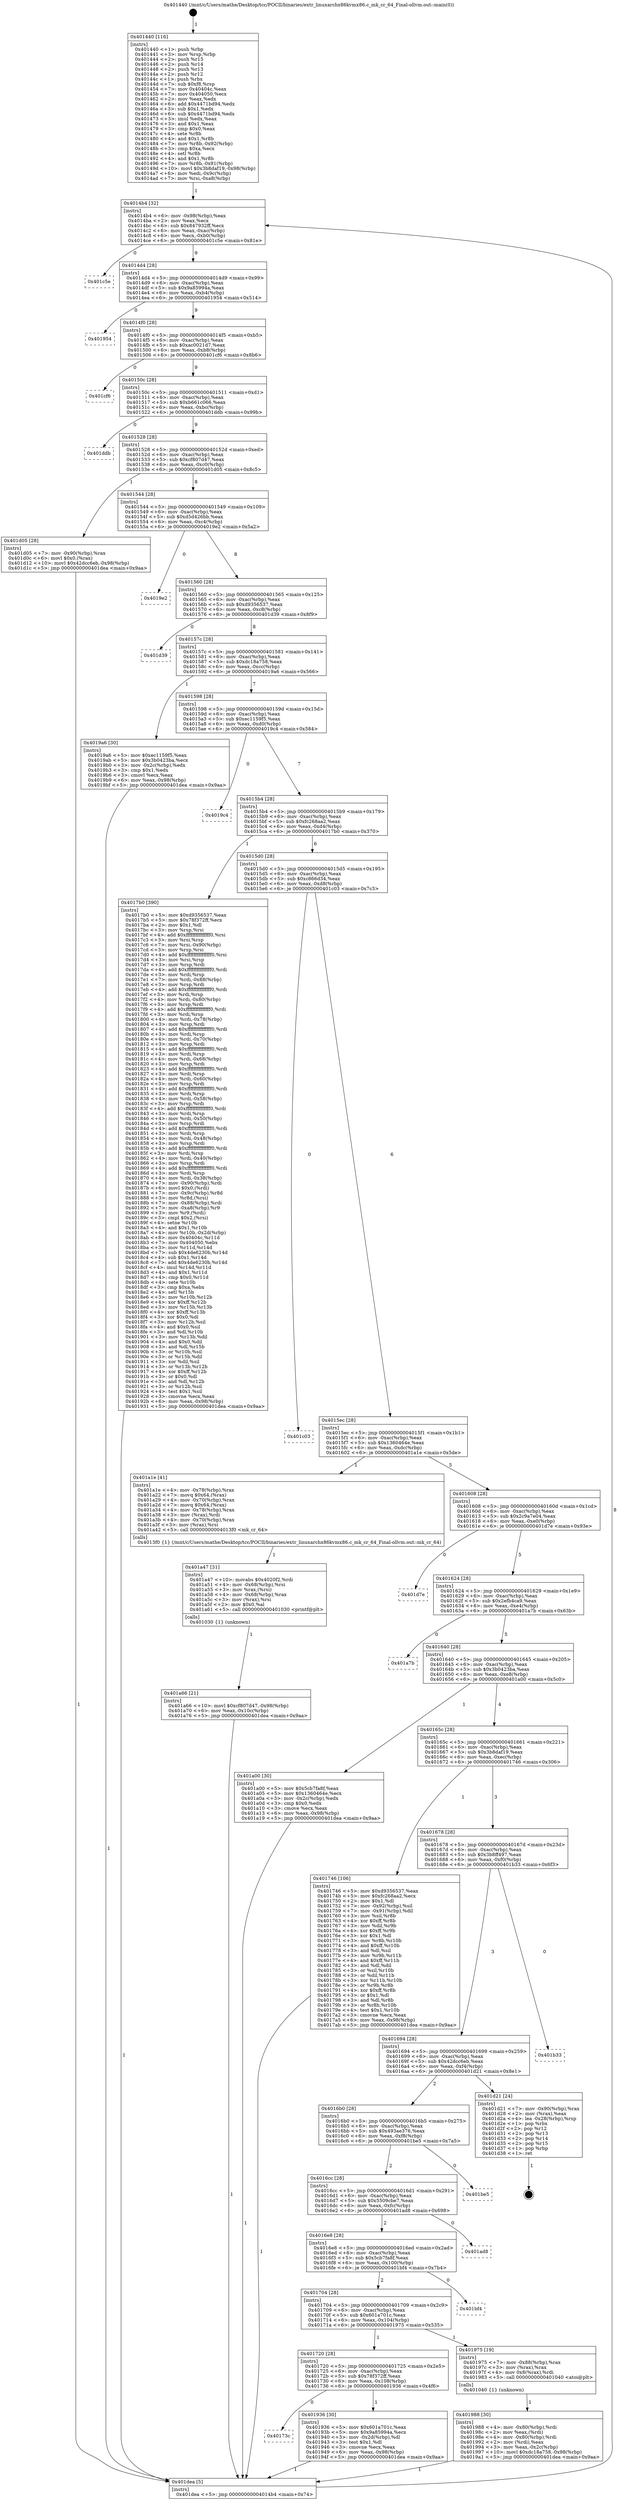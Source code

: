 digraph "0x401440" {
  label = "0x401440 (/mnt/c/Users/mathe/Desktop/tcc/POCII/binaries/extr_linuxarchx86kvmx86.c_mk_cr_64_Final-ollvm.out::main(0))"
  labelloc = "t"
  node[shape=record]

  Entry [label="",width=0.3,height=0.3,shape=circle,fillcolor=black,style=filled]
  "0x4014b4" [label="{
     0x4014b4 [32]\l
     | [instrs]\l
     &nbsp;&nbsp;0x4014b4 \<+6\>: mov -0x98(%rbp),%eax\l
     &nbsp;&nbsp;0x4014ba \<+2\>: mov %eax,%ecx\l
     &nbsp;&nbsp;0x4014bc \<+6\>: sub $0x847932ff,%ecx\l
     &nbsp;&nbsp;0x4014c2 \<+6\>: mov %eax,-0xac(%rbp)\l
     &nbsp;&nbsp;0x4014c8 \<+6\>: mov %ecx,-0xb0(%rbp)\l
     &nbsp;&nbsp;0x4014ce \<+6\>: je 0000000000401c5e \<main+0x81e\>\l
  }"]
  "0x401c5e" [label="{
     0x401c5e\l
  }", style=dashed]
  "0x4014d4" [label="{
     0x4014d4 [28]\l
     | [instrs]\l
     &nbsp;&nbsp;0x4014d4 \<+5\>: jmp 00000000004014d9 \<main+0x99\>\l
     &nbsp;&nbsp;0x4014d9 \<+6\>: mov -0xac(%rbp),%eax\l
     &nbsp;&nbsp;0x4014df \<+5\>: sub $0x9a85994a,%eax\l
     &nbsp;&nbsp;0x4014e4 \<+6\>: mov %eax,-0xb4(%rbp)\l
     &nbsp;&nbsp;0x4014ea \<+6\>: je 0000000000401954 \<main+0x514\>\l
  }"]
  Exit [label="",width=0.3,height=0.3,shape=circle,fillcolor=black,style=filled,peripheries=2]
  "0x401954" [label="{
     0x401954\l
  }", style=dashed]
  "0x4014f0" [label="{
     0x4014f0 [28]\l
     | [instrs]\l
     &nbsp;&nbsp;0x4014f0 \<+5\>: jmp 00000000004014f5 \<main+0xb5\>\l
     &nbsp;&nbsp;0x4014f5 \<+6\>: mov -0xac(%rbp),%eax\l
     &nbsp;&nbsp;0x4014fb \<+5\>: sub $0xac0021d7,%eax\l
     &nbsp;&nbsp;0x401500 \<+6\>: mov %eax,-0xb8(%rbp)\l
     &nbsp;&nbsp;0x401506 \<+6\>: je 0000000000401cf6 \<main+0x8b6\>\l
  }"]
  "0x401a66" [label="{
     0x401a66 [21]\l
     | [instrs]\l
     &nbsp;&nbsp;0x401a66 \<+10\>: movl $0xcf807d47,-0x98(%rbp)\l
     &nbsp;&nbsp;0x401a70 \<+6\>: mov %eax,-0x10c(%rbp)\l
     &nbsp;&nbsp;0x401a76 \<+5\>: jmp 0000000000401dea \<main+0x9aa\>\l
  }"]
  "0x401cf6" [label="{
     0x401cf6\l
  }", style=dashed]
  "0x40150c" [label="{
     0x40150c [28]\l
     | [instrs]\l
     &nbsp;&nbsp;0x40150c \<+5\>: jmp 0000000000401511 \<main+0xd1\>\l
     &nbsp;&nbsp;0x401511 \<+6\>: mov -0xac(%rbp),%eax\l
     &nbsp;&nbsp;0x401517 \<+5\>: sub $0xb661c066,%eax\l
     &nbsp;&nbsp;0x40151c \<+6\>: mov %eax,-0xbc(%rbp)\l
     &nbsp;&nbsp;0x401522 \<+6\>: je 0000000000401ddb \<main+0x99b\>\l
  }"]
  "0x401a47" [label="{
     0x401a47 [31]\l
     | [instrs]\l
     &nbsp;&nbsp;0x401a47 \<+10\>: movabs $0x4020f2,%rdi\l
     &nbsp;&nbsp;0x401a51 \<+4\>: mov -0x68(%rbp),%rsi\l
     &nbsp;&nbsp;0x401a55 \<+3\>: mov %rax,(%rsi)\l
     &nbsp;&nbsp;0x401a58 \<+4\>: mov -0x68(%rbp),%rax\l
     &nbsp;&nbsp;0x401a5c \<+3\>: mov (%rax),%rsi\l
     &nbsp;&nbsp;0x401a5f \<+2\>: mov $0x0,%al\l
     &nbsp;&nbsp;0x401a61 \<+5\>: call 0000000000401030 \<printf@plt\>\l
     | [calls]\l
     &nbsp;&nbsp;0x401030 \{1\} (unknown)\l
  }"]
  "0x401ddb" [label="{
     0x401ddb\l
  }", style=dashed]
  "0x401528" [label="{
     0x401528 [28]\l
     | [instrs]\l
     &nbsp;&nbsp;0x401528 \<+5\>: jmp 000000000040152d \<main+0xed\>\l
     &nbsp;&nbsp;0x40152d \<+6\>: mov -0xac(%rbp),%eax\l
     &nbsp;&nbsp;0x401533 \<+5\>: sub $0xcf807d47,%eax\l
     &nbsp;&nbsp;0x401538 \<+6\>: mov %eax,-0xc0(%rbp)\l
     &nbsp;&nbsp;0x40153e \<+6\>: je 0000000000401d05 \<main+0x8c5\>\l
  }"]
  "0x401988" [label="{
     0x401988 [30]\l
     | [instrs]\l
     &nbsp;&nbsp;0x401988 \<+4\>: mov -0x80(%rbp),%rdi\l
     &nbsp;&nbsp;0x40198c \<+2\>: mov %eax,(%rdi)\l
     &nbsp;&nbsp;0x40198e \<+4\>: mov -0x80(%rbp),%rdi\l
     &nbsp;&nbsp;0x401992 \<+2\>: mov (%rdi),%eax\l
     &nbsp;&nbsp;0x401994 \<+3\>: mov %eax,-0x2c(%rbp)\l
     &nbsp;&nbsp;0x401997 \<+10\>: movl $0xdc18a758,-0x98(%rbp)\l
     &nbsp;&nbsp;0x4019a1 \<+5\>: jmp 0000000000401dea \<main+0x9aa\>\l
  }"]
  "0x401d05" [label="{
     0x401d05 [28]\l
     | [instrs]\l
     &nbsp;&nbsp;0x401d05 \<+7\>: mov -0x90(%rbp),%rax\l
     &nbsp;&nbsp;0x401d0c \<+6\>: movl $0x0,(%rax)\l
     &nbsp;&nbsp;0x401d12 \<+10\>: movl $0x42dcc6eb,-0x98(%rbp)\l
     &nbsp;&nbsp;0x401d1c \<+5\>: jmp 0000000000401dea \<main+0x9aa\>\l
  }"]
  "0x401544" [label="{
     0x401544 [28]\l
     | [instrs]\l
     &nbsp;&nbsp;0x401544 \<+5\>: jmp 0000000000401549 \<main+0x109\>\l
     &nbsp;&nbsp;0x401549 \<+6\>: mov -0xac(%rbp),%eax\l
     &nbsp;&nbsp;0x40154f \<+5\>: sub $0xd5d426bb,%eax\l
     &nbsp;&nbsp;0x401554 \<+6\>: mov %eax,-0xc4(%rbp)\l
     &nbsp;&nbsp;0x40155a \<+6\>: je 00000000004019e2 \<main+0x5a2\>\l
  }"]
  "0x40173c" [label="{
     0x40173c\l
  }", style=dashed]
  "0x4019e2" [label="{
     0x4019e2\l
  }", style=dashed]
  "0x401560" [label="{
     0x401560 [28]\l
     | [instrs]\l
     &nbsp;&nbsp;0x401560 \<+5\>: jmp 0000000000401565 \<main+0x125\>\l
     &nbsp;&nbsp;0x401565 \<+6\>: mov -0xac(%rbp),%eax\l
     &nbsp;&nbsp;0x40156b \<+5\>: sub $0xd9356537,%eax\l
     &nbsp;&nbsp;0x401570 \<+6\>: mov %eax,-0xc8(%rbp)\l
     &nbsp;&nbsp;0x401576 \<+6\>: je 0000000000401d39 \<main+0x8f9\>\l
  }"]
  "0x401936" [label="{
     0x401936 [30]\l
     | [instrs]\l
     &nbsp;&nbsp;0x401936 \<+5\>: mov $0x601a701c,%eax\l
     &nbsp;&nbsp;0x40193b \<+5\>: mov $0x9a85994a,%ecx\l
     &nbsp;&nbsp;0x401940 \<+3\>: mov -0x2d(%rbp),%dl\l
     &nbsp;&nbsp;0x401943 \<+3\>: test $0x1,%dl\l
     &nbsp;&nbsp;0x401946 \<+3\>: cmovne %ecx,%eax\l
     &nbsp;&nbsp;0x401949 \<+6\>: mov %eax,-0x98(%rbp)\l
     &nbsp;&nbsp;0x40194f \<+5\>: jmp 0000000000401dea \<main+0x9aa\>\l
  }"]
  "0x401d39" [label="{
     0x401d39\l
  }", style=dashed]
  "0x40157c" [label="{
     0x40157c [28]\l
     | [instrs]\l
     &nbsp;&nbsp;0x40157c \<+5\>: jmp 0000000000401581 \<main+0x141\>\l
     &nbsp;&nbsp;0x401581 \<+6\>: mov -0xac(%rbp),%eax\l
     &nbsp;&nbsp;0x401587 \<+5\>: sub $0xdc18a758,%eax\l
     &nbsp;&nbsp;0x40158c \<+6\>: mov %eax,-0xcc(%rbp)\l
     &nbsp;&nbsp;0x401592 \<+6\>: je 00000000004019a6 \<main+0x566\>\l
  }"]
  "0x401720" [label="{
     0x401720 [28]\l
     | [instrs]\l
     &nbsp;&nbsp;0x401720 \<+5\>: jmp 0000000000401725 \<main+0x2e5\>\l
     &nbsp;&nbsp;0x401725 \<+6\>: mov -0xac(%rbp),%eax\l
     &nbsp;&nbsp;0x40172b \<+5\>: sub $0x78f372ff,%eax\l
     &nbsp;&nbsp;0x401730 \<+6\>: mov %eax,-0x108(%rbp)\l
     &nbsp;&nbsp;0x401736 \<+6\>: je 0000000000401936 \<main+0x4f6\>\l
  }"]
  "0x4019a6" [label="{
     0x4019a6 [30]\l
     | [instrs]\l
     &nbsp;&nbsp;0x4019a6 \<+5\>: mov $0xec1159f5,%eax\l
     &nbsp;&nbsp;0x4019ab \<+5\>: mov $0x3b0423ba,%ecx\l
     &nbsp;&nbsp;0x4019b0 \<+3\>: mov -0x2c(%rbp),%edx\l
     &nbsp;&nbsp;0x4019b3 \<+3\>: cmp $0x1,%edx\l
     &nbsp;&nbsp;0x4019b6 \<+3\>: cmovl %ecx,%eax\l
     &nbsp;&nbsp;0x4019b9 \<+6\>: mov %eax,-0x98(%rbp)\l
     &nbsp;&nbsp;0x4019bf \<+5\>: jmp 0000000000401dea \<main+0x9aa\>\l
  }"]
  "0x401598" [label="{
     0x401598 [28]\l
     | [instrs]\l
     &nbsp;&nbsp;0x401598 \<+5\>: jmp 000000000040159d \<main+0x15d\>\l
     &nbsp;&nbsp;0x40159d \<+6\>: mov -0xac(%rbp),%eax\l
     &nbsp;&nbsp;0x4015a3 \<+5\>: sub $0xec1159f5,%eax\l
     &nbsp;&nbsp;0x4015a8 \<+6\>: mov %eax,-0xd0(%rbp)\l
     &nbsp;&nbsp;0x4015ae \<+6\>: je 00000000004019c4 \<main+0x584\>\l
  }"]
  "0x401975" [label="{
     0x401975 [19]\l
     | [instrs]\l
     &nbsp;&nbsp;0x401975 \<+7\>: mov -0x88(%rbp),%rax\l
     &nbsp;&nbsp;0x40197c \<+3\>: mov (%rax),%rax\l
     &nbsp;&nbsp;0x40197f \<+4\>: mov 0x8(%rax),%rdi\l
     &nbsp;&nbsp;0x401983 \<+5\>: call 0000000000401040 \<atoi@plt\>\l
     | [calls]\l
     &nbsp;&nbsp;0x401040 \{1\} (unknown)\l
  }"]
  "0x4019c4" [label="{
     0x4019c4\l
  }", style=dashed]
  "0x4015b4" [label="{
     0x4015b4 [28]\l
     | [instrs]\l
     &nbsp;&nbsp;0x4015b4 \<+5\>: jmp 00000000004015b9 \<main+0x179\>\l
     &nbsp;&nbsp;0x4015b9 \<+6\>: mov -0xac(%rbp),%eax\l
     &nbsp;&nbsp;0x4015bf \<+5\>: sub $0xfc268aa2,%eax\l
     &nbsp;&nbsp;0x4015c4 \<+6\>: mov %eax,-0xd4(%rbp)\l
     &nbsp;&nbsp;0x4015ca \<+6\>: je 00000000004017b0 \<main+0x370\>\l
  }"]
  "0x401704" [label="{
     0x401704 [28]\l
     | [instrs]\l
     &nbsp;&nbsp;0x401704 \<+5\>: jmp 0000000000401709 \<main+0x2c9\>\l
     &nbsp;&nbsp;0x401709 \<+6\>: mov -0xac(%rbp),%eax\l
     &nbsp;&nbsp;0x40170f \<+5\>: sub $0x601a701c,%eax\l
     &nbsp;&nbsp;0x401714 \<+6\>: mov %eax,-0x104(%rbp)\l
     &nbsp;&nbsp;0x40171a \<+6\>: je 0000000000401975 \<main+0x535\>\l
  }"]
  "0x4017b0" [label="{
     0x4017b0 [390]\l
     | [instrs]\l
     &nbsp;&nbsp;0x4017b0 \<+5\>: mov $0xd9356537,%eax\l
     &nbsp;&nbsp;0x4017b5 \<+5\>: mov $0x78f372ff,%ecx\l
     &nbsp;&nbsp;0x4017ba \<+2\>: mov $0x1,%dl\l
     &nbsp;&nbsp;0x4017bc \<+3\>: mov %rsp,%rsi\l
     &nbsp;&nbsp;0x4017bf \<+4\>: add $0xfffffffffffffff0,%rsi\l
     &nbsp;&nbsp;0x4017c3 \<+3\>: mov %rsi,%rsp\l
     &nbsp;&nbsp;0x4017c6 \<+7\>: mov %rsi,-0x90(%rbp)\l
     &nbsp;&nbsp;0x4017cd \<+3\>: mov %rsp,%rsi\l
     &nbsp;&nbsp;0x4017d0 \<+4\>: add $0xfffffffffffffff0,%rsi\l
     &nbsp;&nbsp;0x4017d4 \<+3\>: mov %rsi,%rsp\l
     &nbsp;&nbsp;0x4017d7 \<+3\>: mov %rsp,%rdi\l
     &nbsp;&nbsp;0x4017da \<+4\>: add $0xfffffffffffffff0,%rdi\l
     &nbsp;&nbsp;0x4017de \<+3\>: mov %rdi,%rsp\l
     &nbsp;&nbsp;0x4017e1 \<+7\>: mov %rdi,-0x88(%rbp)\l
     &nbsp;&nbsp;0x4017e8 \<+3\>: mov %rsp,%rdi\l
     &nbsp;&nbsp;0x4017eb \<+4\>: add $0xfffffffffffffff0,%rdi\l
     &nbsp;&nbsp;0x4017ef \<+3\>: mov %rdi,%rsp\l
     &nbsp;&nbsp;0x4017f2 \<+4\>: mov %rdi,-0x80(%rbp)\l
     &nbsp;&nbsp;0x4017f6 \<+3\>: mov %rsp,%rdi\l
     &nbsp;&nbsp;0x4017f9 \<+4\>: add $0xfffffffffffffff0,%rdi\l
     &nbsp;&nbsp;0x4017fd \<+3\>: mov %rdi,%rsp\l
     &nbsp;&nbsp;0x401800 \<+4\>: mov %rdi,-0x78(%rbp)\l
     &nbsp;&nbsp;0x401804 \<+3\>: mov %rsp,%rdi\l
     &nbsp;&nbsp;0x401807 \<+4\>: add $0xfffffffffffffff0,%rdi\l
     &nbsp;&nbsp;0x40180b \<+3\>: mov %rdi,%rsp\l
     &nbsp;&nbsp;0x40180e \<+4\>: mov %rdi,-0x70(%rbp)\l
     &nbsp;&nbsp;0x401812 \<+3\>: mov %rsp,%rdi\l
     &nbsp;&nbsp;0x401815 \<+4\>: add $0xfffffffffffffff0,%rdi\l
     &nbsp;&nbsp;0x401819 \<+3\>: mov %rdi,%rsp\l
     &nbsp;&nbsp;0x40181c \<+4\>: mov %rdi,-0x68(%rbp)\l
     &nbsp;&nbsp;0x401820 \<+3\>: mov %rsp,%rdi\l
     &nbsp;&nbsp;0x401823 \<+4\>: add $0xfffffffffffffff0,%rdi\l
     &nbsp;&nbsp;0x401827 \<+3\>: mov %rdi,%rsp\l
     &nbsp;&nbsp;0x40182a \<+4\>: mov %rdi,-0x60(%rbp)\l
     &nbsp;&nbsp;0x40182e \<+3\>: mov %rsp,%rdi\l
     &nbsp;&nbsp;0x401831 \<+4\>: add $0xfffffffffffffff0,%rdi\l
     &nbsp;&nbsp;0x401835 \<+3\>: mov %rdi,%rsp\l
     &nbsp;&nbsp;0x401838 \<+4\>: mov %rdi,-0x58(%rbp)\l
     &nbsp;&nbsp;0x40183c \<+3\>: mov %rsp,%rdi\l
     &nbsp;&nbsp;0x40183f \<+4\>: add $0xfffffffffffffff0,%rdi\l
     &nbsp;&nbsp;0x401843 \<+3\>: mov %rdi,%rsp\l
     &nbsp;&nbsp;0x401846 \<+4\>: mov %rdi,-0x50(%rbp)\l
     &nbsp;&nbsp;0x40184a \<+3\>: mov %rsp,%rdi\l
     &nbsp;&nbsp;0x40184d \<+4\>: add $0xfffffffffffffff0,%rdi\l
     &nbsp;&nbsp;0x401851 \<+3\>: mov %rdi,%rsp\l
     &nbsp;&nbsp;0x401854 \<+4\>: mov %rdi,-0x48(%rbp)\l
     &nbsp;&nbsp;0x401858 \<+3\>: mov %rsp,%rdi\l
     &nbsp;&nbsp;0x40185b \<+4\>: add $0xfffffffffffffff0,%rdi\l
     &nbsp;&nbsp;0x40185f \<+3\>: mov %rdi,%rsp\l
     &nbsp;&nbsp;0x401862 \<+4\>: mov %rdi,-0x40(%rbp)\l
     &nbsp;&nbsp;0x401866 \<+3\>: mov %rsp,%rdi\l
     &nbsp;&nbsp;0x401869 \<+4\>: add $0xfffffffffffffff0,%rdi\l
     &nbsp;&nbsp;0x40186d \<+3\>: mov %rdi,%rsp\l
     &nbsp;&nbsp;0x401870 \<+4\>: mov %rdi,-0x38(%rbp)\l
     &nbsp;&nbsp;0x401874 \<+7\>: mov -0x90(%rbp),%rdi\l
     &nbsp;&nbsp;0x40187b \<+6\>: movl $0x0,(%rdi)\l
     &nbsp;&nbsp;0x401881 \<+7\>: mov -0x9c(%rbp),%r8d\l
     &nbsp;&nbsp;0x401888 \<+3\>: mov %r8d,(%rsi)\l
     &nbsp;&nbsp;0x40188b \<+7\>: mov -0x88(%rbp),%rdi\l
     &nbsp;&nbsp;0x401892 \<+7\>: mov -0xa8(%rbp),%r9\l
     &nbsp;&nbsp;0x401899 \<+3\>: mov %r9,(%rdi)\l
     &nbsp;&nbsp;0x40189c \<+3\>: cmpl $0x2,(%rsi)\l
     &nbsp;&nbsp;0x40189f \<+4\>: setne %r10b\l
     &nbsp;&nbsp;0x4018a3 \<+4\>: and $0x1,%r10b\l
     &nbsp;&nbsp;0x4018a7 \<+4\>: mov %r10b,-0x2d(%rbp)\l
     &nbsp;&nbsp;0x4018ab \<+8\>: mov 0x40404c,%r11d\l
     &nbsp;&nbsp;0x4018b3 \<+7\>: mov 0x404050,%ebx\l
     &nbsp;&nbsp;0x4018ba \<+3\>: mov %r11d,%r14d\l
     &nbsp;&nbsp;0x4018bd \<+7\>: sub $0x4de6230b,%r14d\l
     &nbsp;&nbsp;0x4018c4 \<+4\>: sub $0x1,%r14d\l
     &nbsp;&nbsp;0x4018c8 \<+7\>: add $0x4de6230b,%r14d\l
     &nbsp;&nbsp;0x4018cf \<+4\>: imul %r14d,%r11d\l
     &nbsp;&nbsp;0x4018d3 \<+4\>: and $0x1,%r11d\l
     &nbsp;&nbsp;0x4018d7 \<+4\>: cmp $0x0,%r11d\l
     &nbsp;&nbsp;0x4018db \<+4\>: sete %r10b\l
     &nbsp;&nbsp;0x4018df \<+3\>: cmp $0xa,%ebx\l
     &nbsp;&nbsp;0x4018e2 \<+4\>: setl %r15b\l
     &nbsp;&nbsp;0x4018e6 \<+3\>: mov %r10b,%r12b\l
     &nbsp;&nbsp;0x4018e9 \<+4\>: xor $0xff,%r12b\l
     &nbsp;&nbsp;0x4018ed \<+3\>: mov %r15b,%r13b\l
     &nbsp;&nbsp;0x4018f0 \<+4\>: xor $0xff,%r13b\l
     &nbsp;&nbsp;0x4018f4 \<+3\>: xor $0x0,%dl\l
     &nbsp;&nbsp;0x4018f7 \<+3\>: mov %r12b,%sil\l
     &nbsp;&nbsp;0x4018fa \<+4\>: and $0x0,%sil\l
     &nbsp;&nbsp;0x4018fe \<+3\>: and %dl,%r10b\l
     &nbsp;&nbsp;0x401901 \<+3\>: mov %r13b,%dil\l
     &nbsp;&nbsp;0x401904 \<+4\>: and $0x0,%dil\l
     &nbsp;&nbsp;0x401908 \<+3\>: and %dl,%r15b\l
     &nbsp;&nbsp;0x40190b \<+3\>: or %r10b,%sil\l
     &nbsp;&nbsp;0x40190e \<+3\>: or %r15b,%dil\l
     &nbsp;&nbsp;0x401911 \<+3\>: xor %dil,%sil\l
     &nbsp;&nbsp;0x401914 \<+3\>: or %r13b,%r12b\l
     &nbsp;&nbsp;0x401917 \<+4\>: xor $0xff,%r12b\l
     &nbsp;&nbsp;0x40191b \<+3\>: or $0x0,%dl\l
     &nbsp;&nbsp;0x40191e \<+3\>: and %dl,%r12b\l
     &nbsp;&nbsp;0x401921 \<+3\>: or %r12b,%sil\l
     &nbsp;&nbsp;0x401924 \<+4\>: test $0x1,%sil\l
     &nbsp;&nbsp;0x401928 \<+3\>: cmovne %ecx,%eax\l
     &nbsp;&nbsp;0x40192b \<+6\>: mov %eax,-0x98(%rbp)\l
     &nbsp;&nbsp;0x401931 \<+5\>: jmp 0000000000401dea \<main+0x9aa\>\l
  }"]
  "0x4015d0" [label="{
     0x4015d0 [28]\l
     | [instrs]\l
     &nbsp;&nbsp;0x4015d0 \<+5\>: jmp 00000000004015d5 \<main+0x195\>\l
     &nbsp;&nbsp;0x4015d5 \<+6\>: mov -0xac(%rbp),%eax\l
     &nbsp;&nbsp;0x4015db \<+5\>: sub $0xc866d34,%eax\l
     &nbsp;&nbsp;0x4015e0 \<+6\>: mov %eax,-0xd8(%rbp)\l
     &nbsp;&nbsp;0x4015e6 \<+6\>: je 0000000000401c03 \<main+0x7c3\>\l
  }"]
  "0x401bf4" [label="{
     0x401bf4\l
  }", style=dashed]
  "0x401c03" [label="{
     0x401c03\l
  }", style=dashed]
  "0x4015ec" [label="{
     0x4015ec [28]\l
     | [instrs]\l
     &nbsp;&nbsp;0x4015ec \<+5\>: jmp 00000000004015f1 \<main+0x1b1\>\l
     &nbsp;&nbsp;0x4015f1 \<+6\>: mov -0xac(%rbp),%eax\l
     &nbsp;&nbsp;0x4015f7 \<+5\>: sub $0x1360464e,%eax\l
     &nbsp;&nbsp;0x4015fc \<+6\>: mov %eax,-0xdc(%rbp)\l
     &nbsp;&nbsp;0x401602 \<+6\>: je 0000000000401a1e \<main+0x5de\>\l
  }"]
  "0x4016e8" [label="{
     0x4016e8 [28]\l
     | [instrs]\l
     &nbsp;&nbsp;0x4016e8 \<+5\>: jmp 00000000004016ed \<main+0x2ad\>\l
     &nbsp;&nbsp;0x4016ed \<+6\>: mov -0xac(%rbp),%eax\l
     &nbsp;&nbsp;0x4016f3 \<+5\>: sub $0x5cb7fa8f,%eax\l
     &nbsp;&nbsp;0x4016f8 \<+6\>: mov %eax,-0x100(%rbp)\l
     &nbsp;&nbsp;0x4016fe \<+6\>: je 0000000000401bf4 \<main+0x7b4\>\l
  }"]
  "0x401a1e" [label="{
     0x401a1e [41]\l
     | [instrs]\l
     &nbsp;&nbsp;0x401a1e \<+4\>: mov -0x78(%rbp),%rax\l
     &nbsp;&nbsp;0x401a22 \<+7\>: movq $0x64,(%rax)\l
     &nbsp;&nbsp;0x401a29 \<+4\>: mov -0x70(%rbp),%rax\l
     &nbsp;&nbsp;0x401a2d \<+7\>: movq $0x64,(%rax)\l
     &nbsp;&nbsp;0x401a34 \<+4\>: mov -0x78(%rbp),%rax\l
     &nbsp;&nbsp;0x401a38 \<+3\>: mov (%rax),%rdi\l
     &nbsp;&nbsp;0x401a3b \<+4\>: mov -0x70(%rbp),%rax\l
     &nbsp;&nbsp;0x401a3f \<+3\>: mov (%rax),%rsi\l
     &nbsp;&nbsp;0x401a42 \<+5\>: call 00000000004013f0 \<mk_cr_64\>\l
     | [calls]\l
     &nbsp;&nbsp;0x4013f0 \{1\} (/mnt/c/Users/mathe/Desktop/tcc/POCII/binaries/extr_linuxarchx86kvmx86.c_mk_cr_64_Final-ollvm.out::mk_cr_64)\l
  }"]
  "0x401608" [label="{
     0x401608 [28]\l
     | [instrs]\l
     &nbsp;&nbsp;0x401608 \<+5\>: jmp 000000000040160d \<main+0x1cd\>\l
     &nbsp;&nbsp;0x40160d \<+6\>: mov -0xac(%rbp),%eax\l
     &nbsp;&nbsp;0x401613 \<+5\>: sub $0x2c9a7e04,%eax\l
     &nbsp;&nbsp;0x401618 \<+6\>: mov %eax,-0xe0(%rbp)\l
     &nbsp;&nbsp;0x40161e \<+6\>: je 0000000000401d7e \<main+0x93e\>\l
  }"]
  "0x401ad8" [label="{
     0x401ad8\l
  }", style=dashed]
  "0x401d7e" [label="{
     0x401d7e\l
  }", style=dashed]
  "0x401624" [label="{
     0x401624 [28]\l
     | [instrs]\l
     &nbsp;&nbsp;0x401624 \<+5\>: jmp 0000000000401629 \<main+0x1e9\>\l
     &nbsp;&nbsp;0x401629 \<+6\>: mov -0xac(%rbp),%eax\l
     &nbsp;&nbsp;0x40162f \<+5\>: sub $0x2efb4ca9,%eax\l
     &nbsp;&nbsp;0x401634 \<+6\>: mov %eax,-0xe4(%rbp)\l
     &nbsp;&nbsp;0x40163a \<+6\>: je 0000000000401a7b \<main+0x63b\>\l
  }"]
  "0x4016cc" [label="{
     0x4016cc [28]\l
     | [instrs]\l
     &nbsp;&nbsp;0x4016cc \<+5\>: jmp 00000000004016d1 \<main+0x291\>\l
     &nbsp;&nbsp;0x4016d1 \<+6\>: mov -0xac(%rbp),%eax\l
     &nbsp;&nbsp;0x4016d7 \<+5\>: sub $0x5509cbe7,%eax\l
     &nbsp;&nbsp;0x4016dc \<+6\>: mov %eax,-0xfc(%rbp)\l
     &nbsp;&nbsp;0x4016e2 \<+6\>: je 0000000000401ad8 \<main+0x698\>\l
  }"]
  "0x401a7b" [label="{
     0x401a7b\l
  }", style=dashed]
  "0x401640" [label="{
     0x401640 [28]\l
     | [instrs]\l
     &nbsp;&nbsp;0x401640 \<+5\>: jmp 0000000000401645 \<main+0x205\>\l
     &nbsp;&nbsp;0x401645 \<+6\>: mov -0xac(%rbp),%eax\l
     &nbsp;&nbsp;0x40164b \<+5\>: sub $0x3b0423ba,%eax\l
     &nbsp;&nbsp;0x401650 \<+6\>: mov %eax,-0xe8(%rbp)\l
     &nbsp;&nbsp;0x401656 \<+6\>: je 0000000000401a00 \<main+0x5c0\>\l
  }"]
  "0x401be5" [label="{
     0x401be5\l
  }", style=dashed]
  "0x401a00" [label="{
     0x401a00 [30]\l
     | [instrs]\l
     &nbsp;&nbsp;0x401a00 \<+5\>: mov $0x5cb7fa8f,%eax\l
     &nbsp;&nbsp;0x401a05 \<+5\>: mov $0x1360464e,%ecx\l
     &nbsp;&nbsp;0x401a0a \<+3\>: mov -0x2c(%rbp),%edx\l
     &nbsp;&nbsp;0x401a0d \<+3\>: cmp $0x0,%edx\l
     &nbsp;&nbsp;0x401a10 \<+3\>: cmove %ecx,%eax\l
     &nbsp;&nbsp;0x401a13 \<+6\>: mov %eax,-0x98(%rbp)\l
     &nbsp;&nbsp;0x401a19 \<+5\>: jmp 0000000000401dea \<main+0x9aa\>\l
  }"]
  "0x40165c" [label="{
     0x40165c [28]\l
     | [instrs]\l
     &nbsp;&nbsp;0x40165c \<+5\>: jmp 0000000000401661 \<main+0x221\>\l
     &nbsp;&nbsp;0x401661 \<+6\>: mov -0xac(%rbp),%eax\l
     &nbsp;&nbsp;0x401667 \<+5\>: sub $0x3b8daf19,%eax\l
     &nbsp;&nbsp;0x40166c \<+6\>: mov %eax,-0xec(%rbp)\l
     &nbsp;&nbsp;0x401672 \<+6\>: je 0000000000401746 \<main+0x306\>\l
  }"]
  "0x4016b0" [label="{
     0x4016b0 [28]\l
     | [instrs]\l
     &nbsp;&nbsp;0x4016b0 \<+5\>: jmp 00000000004016b5 \<main+0x275\>\l
     &nbsp;&nbsp;0x4016b5 \<+6\>: mov -0xac(%rbp),%eax\l
     &nbsp;&nbsp;0x4016bb \<+5\>: sub $0x493ae376,%eax\l
     &nbsp;&nbsp;0x4016c0 \<+6\>: mov %eax,-0xf8(%rbp)\l
     &nbsp;&nbsp;0x4016c6 \<+6\>: je 0000000000401be5 \<main+0x7a5\>\l
  }"]
  "0x401746" [label="{
     0x401746 [106]\l
     | [instrs]\l
     &nbsp;&nbsp;0x401746 \<+5\>: mov $0xd9356537,%eax\l
     &nbsp;&nbsp;0x40174b \<+5\>: mov $0xfc268aa2,%ecx\l
     &nbsp;&nbsp;0x401750 \<+2\>: mov $0x1,%dl\l
     &nbsp;&nbsp;0x401752 \<+7\>: mov -0x92(%rbp),%sil\l
     &nbsp;&nbsp;0x401759 \<+7\>: mov -0x91(%rbp),%dil\l
     &nbsp;&nbsp;0x401760 \<+3\>: mov %sil,%r8b\l
     &nbsp;&nbsp;0x401763 \<+4\>: xor $0xff,%r8b\l
     &nbsp;&nbsp;0x401767 \<+3\>: mov %dil,%r9b\l
     &nbsp;&nbsp;0x40176a \<+4\>: xor $0xff,%r9b\l
     &nbsp;&nbsp;0x40176e \<+3\>: xor $0x1,%dl\l
     &nbsp;&nbsp;0x401771 \<+3\>: mov %r8b,%r10b\l
     &nbsp;&nbsp;0x401774 \<+4\>: and $0xff,%r10b\l
     &nbsp;&nbsp;0x401778 \<+3\>: and %dl,%sil\l
     &nbsp;&nbsp;0x40177b \<+3\>: mov %r9b,%r11b\l
     &nbsp;&nbsp;0x40177e \<+4\>: and $0xff,%r11b\l
     &nbsp;&nbsp;0x401782 \<+3\>: and %dl,%dil\l
     &nbsp;&nbsp;0x401785 \<+3\>: or %sil,%r10b\l
     &nbsp;&nbsp;0x401788 \<+3\>: or %dil,%r11b\l
     &nbsp;&nbsp;0x40178b \<+3\>: xor %r11b,%r10b\l
     &nbsp;&nbsp;0x40178e \<+3\>: or %r9b,%r8b\l
     &nbsp;&nbsp;0x401791 \<+4\>: xor $0xff,%r8b\l
     &nbsp;&nbsp;0x401795 \<+3\>: or $0x1,%dl\l
     &nbsp;&nbsp;0x401798 \<+3\>: and %dl,%r8b\l
     &nbsp;&nbsp;0x40179b \<+3\>: or %r8b,%r10b\l
     &nbsp;&nbsp;0x40179e \<+4\>: test $0x1,%r10b\l
     &nbsp;&nbsp;0x4017a2 \<+3\>: cmovne %ecx,%eax\l
     &nbsp;&nbsp;0x4017a5 \<+6\>: mov %eax,-0x98(%rbp)\l
     &nbsp;&nbsp;0x4017ab \<+5\>: jmp 0000000000401dea \<main+0x9aa\>\l
  }"]
  "0x401678" [label="{
     0x401678 [28]\l
     | [instrs]\l
     &nbsp;&nbsp;0x401678 \<+5\>: jmp 000000000040167d \<main+0x23d\>\l
     &nbsp;&nbsp;0x40167d \<+6\>: mov -0xac(%rbp),%eax\l
     &nbsp;&nbsp;0x401683 \<+5\>: sub $0x3b8ff497,%eax\l
     &nbsp;&nbsp;0x401688 \<+6\>: mov %eax,-0xf0(%rbp)\l
     &nbsp;&nbsp;0x40168e \<+6\>: je 0000000000401b33 \<main+0x6f3\>\l
  }"]
  "0x401dea" [label="{
     0x401dea [5]\l
     | [instrs]\l
     &nbsp;&nbsp;0x401dea \<+5\>: jmp 00000000004014b4 \<main+0x74\>\l
  }"]
  "0x401440" [label="{
     0x401440 [116]\l
     | [instrs]\l
     &nbsp;&nbsp;0x401440 \<+1\>: push %rbp\l
     &nbsp;&nbsp;0x401441 \<+3\>: mov %rsp,%rbp\l
     &nbsp;&nbsp;0x401444 \<+2\>: push %r15\l
     &nbsp;&nbsp;0x401446 \<+2\>: push %r14\l
     &nbsp;&nbsp;0x401448 \<+2\>: push %r13\l
     &nbsp;&nbsp;0x40144a \<+2\>: push %r12\l
     &nbsp;&nbsp;0x40144c \<+1\>: push %rbx\l
     &nbsp;&nbsp;0x40144d \<+7\>: sub $0xf8,%rsp\l
     &nbsp;&nbsp;0x401454 \<+7\>: mov 0x40404c,%eax\l
     &nbsp;&nbsp;0x40145b \<+7\>: mov 0x404050,%ecx\l
     &nbsp;&nbsp;0x401462 \<+2\>: mov %eax,%edx\l
     &nbsp;&nbsp;0x401464 \<+6\>: add $0x4471bd94,%edx\l
     &nbsp;&nbsp;0x40146a \<+3\>: sub $0x1,%edx\l
     &nbsp;&nbsp;0x40146d \<+6\>: sub $0x4471bd94,%edx\l
     &nbsp;&nbsp;0x401473 \<+3\>: imul %edx,%eax\l
     &nbsp;&nbsp;0x401476 \<+3\>: and $0x1,%eax\l
     &nbsp;&nbsp;0x401479 \<+3\>: cmp $0x0,%eax\l
     &nbsp;&nbsp;0x40147c \<+4\>: sete %r8b\l
     &nbsp;&nbsp;0x401480 \<+4\>: and $0x1,%r8b\l
     &nbsp;&nbsp;0x401484 \<+7\>: mov %r8b,-0x92(%rbp)\l
     &nbsp;&nbsp;0x40148b \<+3\>: cmp $0xa,%ecx\l
     &nbsp;&nbsp;0x40148e \<+4\>: setl %r8b\l
     &nbsp;&nbsp;0x401492 \<+4\>: and $0x1,%r8b\l
     &nbsp;&nbsp;0x401496 \<+7\>: mov %r8b,-0x91(%rbp)\l
     &nbsp;&nbsp;0x40149d \<+10\>: movl $0x3b8daf19,-0x98(%rbp)\l
     &nbsp;&nbsp;0x4014a7 \<+6\>: mov %edi,-0x9c(%rbp)\l
     &nbsp;&nbsp;0x4014ad \<+7\>: mov %rsi,-0xa8(%rbp)\l
  }"]
  "0x401d21" [label="{
     0x401d21 [24]\l
     | [instrs]\l
     &nbsp;&nbsp;0x401d21 \<+7\>: mov -0x90(%rbp),%rax\l
     &nbsp;&nbsp;0x401d28 \<+2\>: mov (%rax),%eax\l
     &nbsp;&nbsp;0x401d2a \<+4\>: lea -0x28(%rbp),%rsp\l
     &nbsp;&nbsp;0x401d2e \<+1\>: pop %rbx\l
     &nbsp;&nbsp;0x401d2f \<+2\>: pop %r12\l
     &nbsp;&nbsp;0x401d31 \<+2\>: pop %r13\l
     &nbsp;&nbsp;0x401d33 \<+2\>: pop %r14\l
     &nbsp;&nbsp;0x401d35 \<+2\>: pop %r15\l
     &nbsp;&nbsp;0x401d37 \<+1\>: pop %rbp\l
     &nbsp;&nbsp;0x401d38 \<+1\>: ret\l
  }"]
  "0x401694" [label="{
     0x401694 [28]\l
     | [instrs]\l
     &nbsp;&nbsp;0x401694 \<+5\>: jmp 0000000000401699 \<main+0x259\>\l
     &nbsp;&nbsp;0x401699 \<+6\>: mov -0xac(%rbp),%eax\l
     &nbsp;&nbsp;0x40169f \<+5\>: sub $0x42dcc6eb,%eax\l
     &nbsp;&nbsp;0x4016a4 \<+6\>: mov %eax,-0xf4(%rbp)\l
     &nbsp;&nbsp;0x4016aa \<+6\>: je 0000000000401d21 \<main+0x8e1\>\l
  }"]
  "0x401b33" [label="{
     0x401b33\l
  }", style=dashed]
  Entry -> "0x401440" [label=" 1"]
  "0x4014b4" -> "0x401c5e" [label=" 0"]
  "0x4014b4" -> "0x4014d4" [label=" 9"]
  "0x401d21" -> Exit [label=" 1"]
  "0x4014d4" -> "0x401954" [label=" 0"]
  "0x4014d4" -> "0x4014f0" [label=" 9"]
  "0x401d05" -> "0x401dea" [label=" 1"]
  "0x4014f0" -> "0x401cf6" [label=" 0"]
  "0x4014f0" -> "0x40150c" [label=" 9"]
  "0x401a66" -> "0x401dea" [label=" 1"]
  "0x40150c" -> "0x401ddb" [label=" 0"]
  "0x40150c" -> "0x401528" [label=" 9"]
  "0x401a47" -> "0x401a66" [label=" 1"]
  "0x401528" -> "0x401d05" [label=" 1"]
  "0x401528" -> "0x401544" [label=" 8"]
  "0x401a1e" -> "0x401a47" [label=" 1"]
  "0x401544" -> "0x4019e2" [label=" 0"]
  "0x401544" -> "0x401560" [label=" 8"]
  "0x401a00" -> "0x401dea" [label=" 1"]
  "0x401560" -> "0x401d39" [label=" 0"]
  "0x401560" -> "0x40157c" [label=" 8"]
  "0x4019a6" -> "0x401dea" [label=" 1"]
  "0x40157c" -> "0x4019a6" [label=" 1"]
  "0x40157c" -> "0x401598" [label=" 7"]
  "0x401975" -> "0x401988" [label=" 1"]
  "0x401598" -> "0x4019c4" [label=" 0"]
  "0x401598" -> "0x4015b4" [label=" 7"]
  "0x401936" -> "0x401dea" [label=" 1"]
  "0x4015b4" -> "0x4017b0" [label=" 1"]
  "0x4015b4" -> "0x4015d0" [label=" 6"]
  "0x401720" -> "0x401936" [label=" 1"]
  "0x4015d0" -> "0x401c03" [label=" 0"]
  "0x4015d0" -> "0x4015ec" [label=" 6"]
  "0x401988" -> "0x401dea" [label=" 1"]
  "0x4015ec" -> "0x401a1e" [label=" 1"]
  "0x4015ec" -> "0x401608" [label=" 5"]
  "0x401704" -> "0x401975" [label=" 1"]
  "0x401608" -> "0x401d7e" [label=" 0"]
  "0x401608" -> "0x401624" [label=" 5"]
  "0x401720" -> "0x40173c" [label=" 0"]
  "0x401624" -> "0x401a7b" [label=" 0"]
  "0x401624" -> "0x401640" [label=" 5"]
  "0x4016e8" -> "0x401bf4" [label=" 0"]
  "0x401640" -> "0x401a00" [label=" 1"]
  "0x401640" -> "0x40165c" [label=" 4"]
  "0x401704" -> "0x401720" [label=" 1"]
  "0x40165c" -> "0x401746" [label=" 1"]
  "0x40165c" -> "0x401678" [label=" 3"]
  "0x401746" -> "0x401dea" [label=" 1"]
  "0x401440" -> "0x4014b4" [label=" 1"]
  "0x401dea" -> "0x4014b4" [label=" 8"]
  "0x4016cc" -> "0x401ad8" [label=" 0"]
  "0x4017b0" -> "0x401dea" [label=" 1"]
  "0x4016e8" -> "0x401704" [label=" 2"]
  "0x401678" -> "0x401b33" [label=" 0"]
  "0x401678" -> "0x401694" [label=" 3"]
  "0x4016b0" -> "0x4016cc" [label=" 2"]
  "0x401694" -> "0x401d21" [label=" 1"]
  "0x401694" -> "0x4016b0" [label=" 2"]
  "0x4016cc" -> "0x4016e8" [label=" 2"]
  "0x4016b0" -> "0x401be5" [label=" 0"]
}
